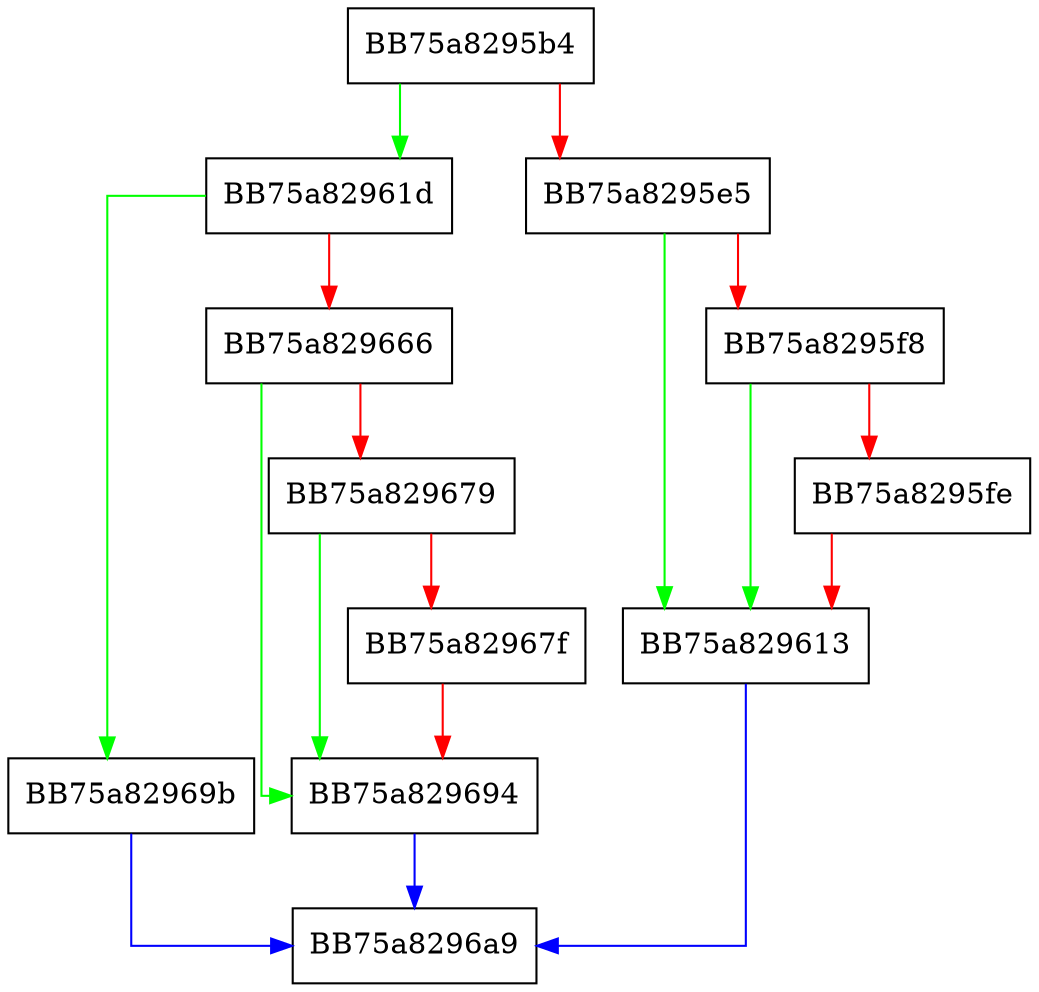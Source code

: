 digraph GetThreatActions {
  node [shape="box"];
  graph [splines=ortho];
  BB75a8295b4 -> BB75a82961d [color="green"];
  BB75a8295b4 -> BB75a8295e5 [color="red"];
  BB75a8295e5 -> BB75a829613 [color="green"];
  BB75a8295e5 -> BB75a8295f8 [color="red"];
  BB75a8295f8 -> BB75a829613 [color="green"];
  BB75a8295f8 -> BB75a8295fe [color="red"];
  BB75a8295fe -> BB75a829613 [color="red"];
  BB75a829613 -> BB75a8296a9 [color="blue"];
  BB75a82961d -> BB75a82969b [color="green"];
  BB75a82961d -> BB75a829666 [color="red"];
  BB75a829666 -> BB75a829694 [color="green"];
  BB75a829666 -> BB75a829679 [color="red"];
  BB75a829679 -> BB75a829694 [color="green"];
  BB75a829679 -> BB75a82967f [color="red"];
  BB75a82967f -> BB75a829694 [color="red"];
  BB75a829694 -> BB75a8296a9 [color="blue"];
  BB75a82969b -> BB75a8296a9 [color="blue"];
}